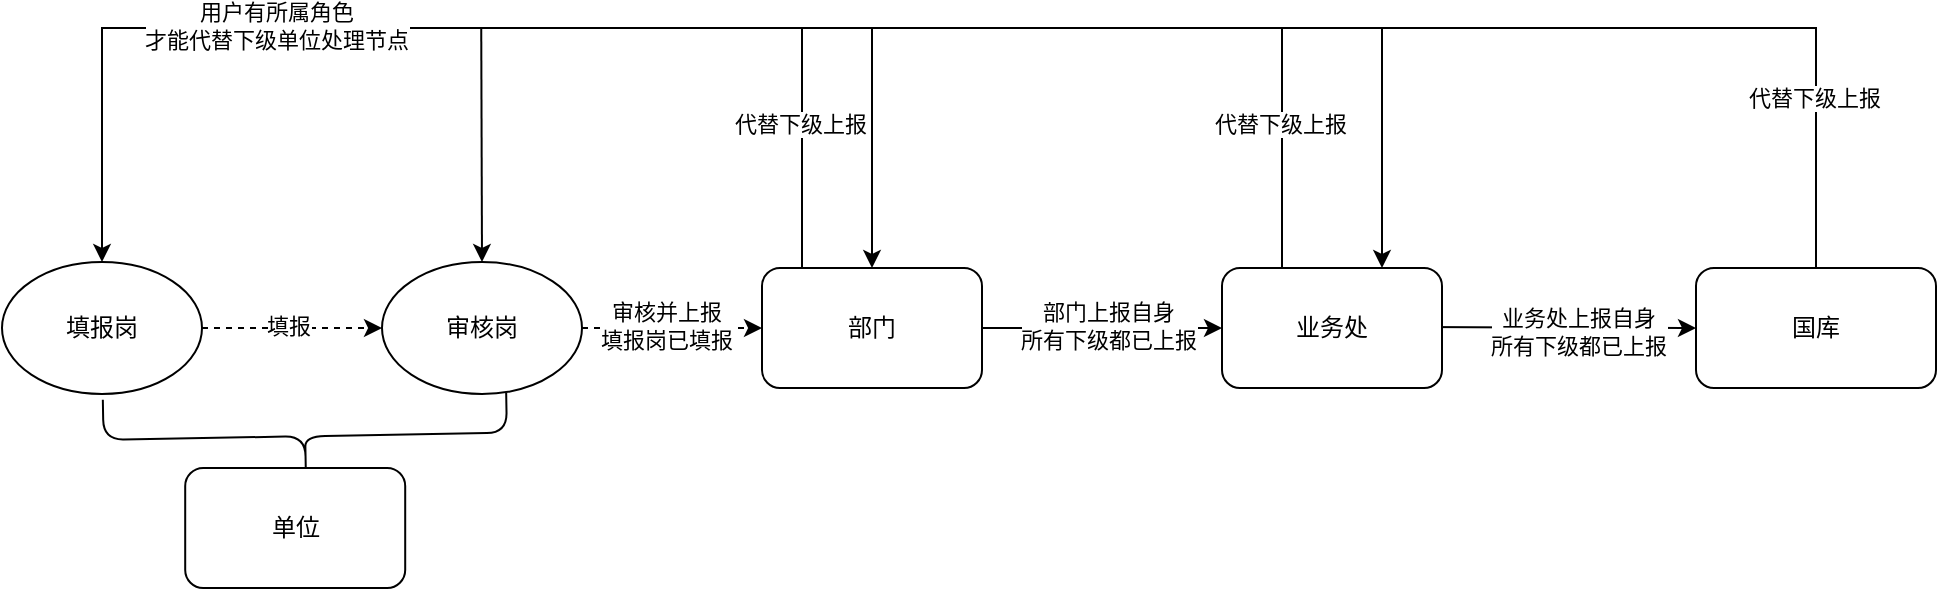 <mxfile version="24.7.17">
  <diagram name="第 1 页" id="xDkwH7tTLlZd3Fz5l746">
    <mxGraphModel dx="2315" dy="805" grid="1" gridSize="10" guides="1" tooltips="1" connect="1" arrows="1" fold="1" page="1" pageScale="1" pageWidth="827" pageHeight="1169" math="0" shadow="0">
      <root>
        <mxCell id="0" />
        <mxCell id="1" parent="0" />
        <mxCell id="A9CHGRvWzfGjQHWeE8nw-3" value="" style="edgeStyle=orthogonalEdgeStyle;rounded=0;orthogonalLoop=1;jettySize=auto;html=1;entryX=0;entryY=0.5;entryDx=0;entryDy=0;" edge="1" parent="1" source="A9CHGRvWzfGjQHWeE8nw-5" target="A9CHGRvWzfGjQHWeE8nw-8">
          <mxGeometry relative="1" as="geometry">
            <mxPoint x="500" y="760" as="targetPoint" />
          </mxGeometry>
        </mxCell>
        <mxCell id="A9CHGRvWzfGjQHWeE8nw-4" value="部门上报自身&lt;div&gt;所有下级都已上报&lt;br&gt;&lt;/div&gt;" style="edgeLabel;html=1;align=center;verticalAlign=middle;resizable=0;points=[];" vertex="1" connectable="0" parent="A9CHGRvWzfGjQHWeE8nw-3">
          <mxGeometry x="0.275" y="1" relative="1" as="geometry">
            <mxPoint x="-14" as="offset" />
          </mxGeometry>
        </mxCell>
        <mxCell id="A9CHGRvWzfGjQHWeE8nw-5" value="部门" style="rounded=1;whiteSpace=wrap;html=1;" vertex="1" parent="1">
          <mxGeometry x="360" y="780" width="110" height="60" as="geometry" />
        </mxCell>
        <mxCell id="A9CHGRvWzfGjQHWeE8nw-6" value="" style="edgeStyle=orthogonalEdgeStyle;rounded=0;orthogonalLoop=1;jettySize=auto;html=1;entryX=0;entryY=0.5;entryDx=0;entryDy=0;" edge="1" parent="1" target="A9CHGRvWzfGjQHWeE8nw-9">
          <mxGeometry relative="1" as="geometry">
            <mxPoint x="690" y="809.5" as="sourcePoint" />
            <mxPoint x="1080" y="809.5" as="targetPoint" />
          </mxGeometry>
        </mxCell>
        <mxCell id="A9CHGRvWzfGjQHWeE8nw-7" value="业务处上报自身&lt;div&gt;所有下级都已上报&lt;br&gt;&lt;/div&gt;" style="edgeLabel;html=1;align=center;verticalAlign=middle;resizable=0;points=[];" vertex="1" connectable="0" parent="A9CHGRvWzfGjQHWeE8nw-6">
          <mxGeometry x="0.133" y="-2" relative="1" as="geometry">
            <mxPoint as="offset" />
          </mxGeometry>
        </mxCell>
        <mxCell id="A9CHGRvWzfGjQHWeE8nw-8" value="业务处" style="rounded=1;whiteSpace=wrap;html=1;" vertex="1" parent="1">
          <mxGeometry x="590" y="780" width="110" height="60" as="geometry" />
        </mxCell>
        <mxCell id="A9CHGRvWzfGjQHWeE8nw-9" value="国库" style="rounded=1;whiteSpace=wrap;html=1;" vertex="1" parent="1">
          <mxGeometry x="827" y="780" width="120" height="60" as="geometry" />
        </mxCell>
        <mxCell id="A9CHGRvWzfGjQHWeE8nw-10" value="" style="endArrow=classic;html=1;rounded=0;exitX=1;exitY=0.5;exitDx=0;exitDy=0;entryX=0;entryY=0.5;entryDx=0;entryDy=0;dashed=1;" edge="1" parent="1" source="A9CHGRvWzfGjQHWeE8nw-22" target="A9CHGRvWzfGjQHWeE8nw-5">
          <mxGeometry width="50" height="50" relative="1" as="geometry">
            <mxPoint x="150" y="820" as="sourcePoint" />
            <mxPoint x="604" y="570" as="targetPoint" />
            <Array as="points" />
          </mxGeometry>
        </mxCell>
        <mxCell id="A9CHGRvWzfGjQHWeE8nw-11" value="审核并上报&lt;div&gt;填报岗已填报&lt;/div&gt;" style="edgeLabel;html=1;align=center;verticalAlign=middle;resizable=0;points=[];" vertex="1" connectable="0" parent="A9CHGRvWzfGjQHWeE8nw-10">
          <mxGeometry x="-0.08" y="1" relative="1" as="geometry">
            <mxPoint as="offset" />
          </mxGeometry>
        </mxCell>
        <mxCell id="A9CHGRvWzfGjQHWeE8nw-22" value="审核岗" style="ellipse;whiteSpace=wrap;html=1;" vertex="1" parent="1">
          <mxGeometry x="170" y="777" width="100" height="66" as="geometry" />
        </mxCell>
        <mxCell id="A9CHGRvWzfGjQHWeE8nw-25" value="" style="edgeStyle=orthogonalEdgeStyle;rounded=0;orthogonalLoop=1;jettySize=auto;html=1;dashed=1;" edge="1" parent="1" source="A9CHGRvWzfGjQHWeE8nw-24" target="A9CHGRvWzfGjQHWeE8nw-22">
          <mxGeometry relative="1" as="geometry" />
        </mxCell>
        <mxCell id="A9CHGRvWzfGjQHWeE8nw-31" value="填报" style="edgeLabel;html=1;align=center;verticalAlign=middle;resizable=0;points=[];" vertex="1" connectable="0" parent="A9CHGRvWzfGjQHWeE8nw-25">
          <mxGeometry x="-0.059" y="1" relative="1" as="geometry">
            <mxPoint as="offset" />
          </mxGeometry>
        </mxCell>
        <mxCell id="A9CHGRvWzfGjQHWeE8nw-24" value="填报岗" style="ellipse;whiteSpace=wrap;html=1;" vertex="1" parent="1">
          <mxGeometry x="-20" y="777" width="100" height="66" as="geometry" />
        </mxCell>
        <mxCell id="A9CHGRvWzfGjQHWeE8nw-32" value="" style="shape=curlyBracket;whiteSpace=wrap;html=1;rounded=1;labelPosition=left;verticalLabelPosition=middle;align=right;verticalAlign=middle;rotation=-91;size=0.5;" vertex="1" parent="1">
          <mxGeometry x="111.6" y="763.27" width="40" height="201.7" as="geometry" />
        </mxCell>
        <mxCell id="A9CHGRvWzfGjQHWeE8nw-35" value="单位" style="rounded=1;whiteSpace=wrap;html=1;" vertex="1" parent="1">
          <mxGeometry x="71.6" y="880" width="110" height="60" as="geometry" />
        </mxCell>
        <mxCell id="A9CHGRvWzfGjQHWeE8nw-36" value="" style="endArrow=classic;html=1;rounded=0;exitX=0.5;exitY=0;exitDx=0;exitDy=0;entryX=0.5;entryY=0;entryDx=0;entryDy=0;" edge="1" parent="1" source="A9CHGRvWzfGjQHWeE8nw-9" target="A9CHGRvWzfGjQHWeE8nw-24">
          <mxGeometry width="50" height="50" relative="1" as="geometry">
            <mxPoint x="340" y="640" as="sourcePoint" />
            <mxPoint x="30" y="770" as="targetPoint" />
            <Array as="points">
              <mxPoint x="887" y="660" />
              <mxPoint x="30" y="660" />
            </Array>
          </mxGeometry>
        </mxCell>
        <mxCell id="A9CHGRvWzfGjQHWeE8nw-42" value="代替下级上报" style="edgeLabel;html=1;align=center;verticalAlign=middle;resizable=0;points=[];" vertex="1" connectable="0" parent="A9CHGRvWzfGjQHWeE8nw-36">
          <mxGeometry x="-0.845" y="1" relative="1" as="geometry">
            <mxPoint as="offset" />
          </mxGeometry>
        </mxCell>
        <mxCell id="A9CHGRvWzfGjQHWeE8nw-44" value="用户有所属角色&lt;div&gt;才能代替下级单位处理节点&lt;/div&gt;" style="edgeLabel;html=1;align=center;verticalAlign=middle;resizable=0;points=[];" vertex="1" connectable="0" parent="A9CHGRvWzfGjQHWeE8nw-36">
          <mxGeometry x="0.628" y="-1" relative="1" as="geometry">
            <mxPoint as="offset" />
          </mxGeometry>
        </mxCell>
        <mxCell id="A9CHGRvWzfGjQHWeE8nw-37" value="" style="endArrow=classic;html=1;rounded=0;entryX=0.5;entryY=0;entryDx=0;entryDy=0;" edge="1" parent="1" target="A9CHGRvWzfGjQHWeE8nw-22">
          <mxGeometry width="50" height="50" relative="1" as="geometry">
            <mxPoint x="219.62" y="660" as="sourcePoint" />
            <mxPoint x="220" y="770" as="targetPoint" />
          </mxGeometry>
        </mxCell>
        <mxCell id="A9CHGRvWzfGjQHWeE8nw-40" value="" style="endArrow=classic;html=1;rounded=0;entryX=0.5;entryY=0;entryDx=0;entryDy=0;" edge="1" parent="1" target="A9CHGRvWzfGjQHWeE8nw-5">
          <mxGeometry width="50" height="50" relative="1" as="geometry">
            <mxPoint x="415" y="660" as="sourcePoint" />
            <mxPoint x="420" y="770" as="targetPoint" />
          </mxGeometry>
        </mxCell>
        <mxCell id="A9CHGRvWzfGjQHWeE8nw-41" value="" style="endArrow=classic;html=1;rounded=0;entryX=0.5;entryY=0;entryDx=0;entryDy=0;" edge="1" parent="1">
          <mxGeometry width="50" height="50" relative="1" as="geometry">
            <mxPoint x="670" y="660" as="sourcePoint" />
            <mxPoint x="670" y="780" as="targetPoint" />
          </mxGeometry>
        </mxCell>
        <mxCell id="A9CHGRvWzfGjQHWeE8nw-45" value="" style="endArrow=none;html=1;rounded=0;" edge="1" parent="1">
          <mxGeometry width="50" height="50" relative="1" as="geometry">
            <mxPoint x="620" y="780" as="sourcePoint" />
            <mxPoint x="620" y="660" as="targetPoint" />
          </mxGeometry>
        </mxCell>
        <mxCell id="A9CHGRvWzfGjQHWeE8nw-46" value="代替下级上报" style="edgeLabel;html=1;align=center;verticalAlign=middle;resizable=0;points=[];" vertex="1" connectable="0" parent="A9CHGRvWzfGjQHWeE8nw-45">
          <mxGeometry x="0.207" y="1" relative="1" as="geometry">
            <mxPoint as="offset" />
          </mxGeometry>
        </mxCell>
        <mxCell id="A9CHGRvWzfGjQHWeE8nw-47" value="" style="endArrow=none;html=1;rounded=0;" edge="1" parent="1">
          <mxGeometry width="50" height="50" relative="1" as="geometry">
            <mxPoint x="380" y="780" as="sourcePoint" />
            <mxPoint x="380" y="660" as="targetPoint" />
          </mxGeometry>
        </mxCell>
        <mxCell id="A9CHGRvWzfGjQHWeE8nw-48" value="代替下级上报" style="edgeLabel;html=1;align=center;verticalAlign=middle;resizable=0;points=[];" vertex="1" connectable="0" parent="A9CHGRvWzfGjQHWeE8nw-47">
          <mxGeometry x="0.207" y="1" relative="1" as="geometry">
            <mxPoint as="offset" />
          </mxGeometry>
        </mxCell>
      </root>
    </mxGraphModel>
  </diagram>
</mxfile>
